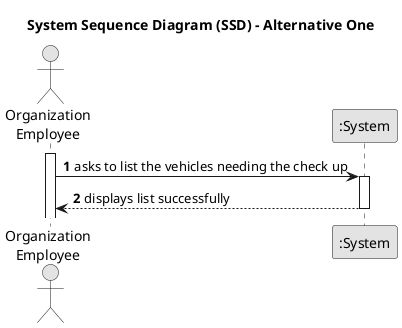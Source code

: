 @startuml
skinparam monochrome true
skinparam packageStyle rectangle
skinparam shadowing false

title System Sequence Diagram (SSD) - Alternative One

autonumber

actor "Organization\nEmployee" as Employee
participant ":System" as System

activate Employee

    Employee -> System : asks to list the vehicles needing the check up
    activate System

        System --> Employee : displays list successfully
    deactivate System

@enduml